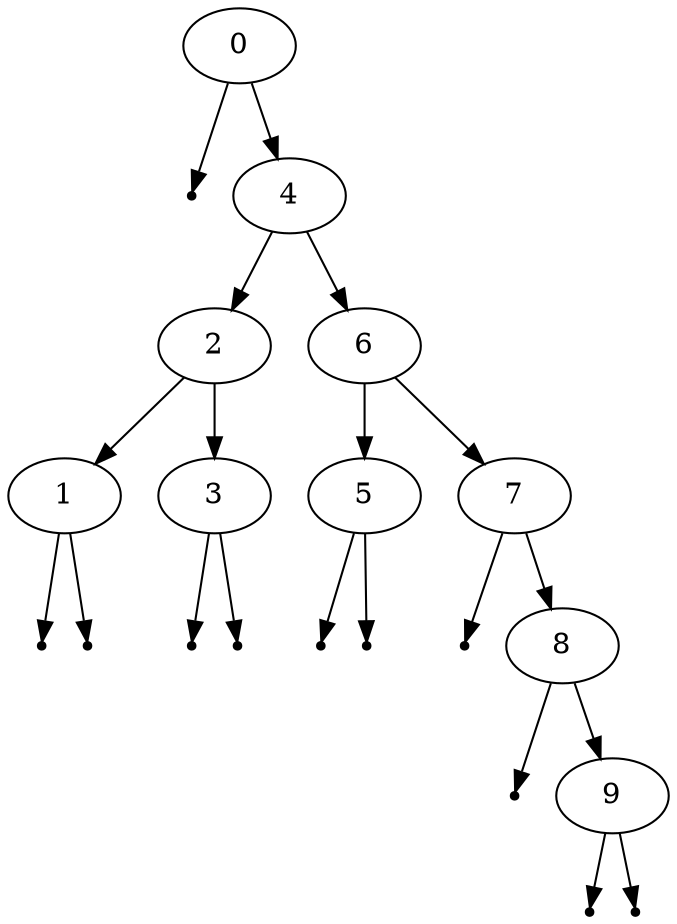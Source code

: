 digraph BST {
  0 -> null_0_left
  0 -> 4
  null_0_left [shape=point]
  4 -> 2
  4 -> 6
  2 -> 1
  2 -> 3
  1 -> null_1_left
  1 -> null_1_right
  null_1_left [shape=point]
  null_1_right [shape=point]
  3 -> null_3_left
  3 -> null_3_right
  null_3_left [shape=point]
  null_3_right [shape=point]
  6 -> 5
  6 -> 7
  5 -> null_5_left
  5 -> null_5_right
  null_5_left [shape=point]
  null_5_right [shape=point]
  7 -> null_7_left
  7 -> 8
  null_7_left [shape=point]
  8 -> null_8_left
  8 -> 9
  null_8_left [shape=point]
  9 -> null_9_left
  9 -> null_9_right
  null_9_left [shape=point]
  null_9_right [shape=point]
}
